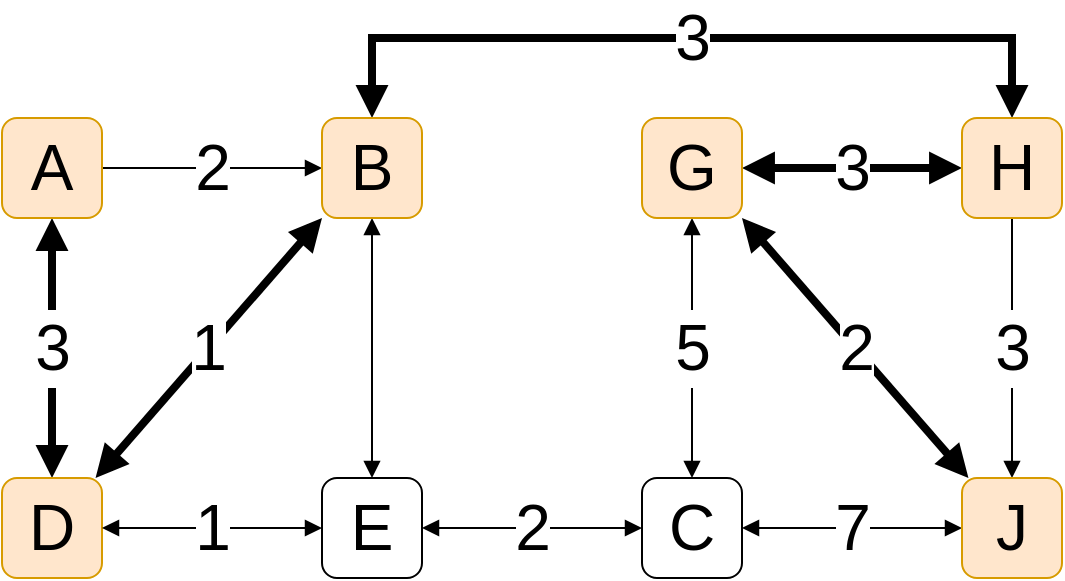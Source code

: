 <mxfile version="14.1.8" type="device"><diagram id="5h5cSOaQOON82jvXlbz1" name="Page-1"><mxGraphModel dx="1086" dy="816" grid="1" gridSize="10" guides="1" tooltips="1" connect="1" arrows="1" fold="1" page="1" pageScale="1" pageWidth="827" pageHeight="1169" math="0" shadow="0"><root><mxCell id="0"/><mxCell id="1" parent="0"/><mxCell id="04okqpb2MOzK3fCzUSRF-9" value="3" style="edgeStyle=orthogonalEdgeStyle;rounded=0;orthogonalLoop=1;jettySize=auto;html=1;fontSize=32;startArrow=block;startFill=1;endArrow=block;endFill=1;strokeWidth=4;" edge="1" parent="1" source="04okqpb2MOzK3fCzUSRF-1" target="04okqpb2MOzK3fCzUSRF-2"><mxGeometry relative="1" as="geometry"/></mxCell><mxCell id="04okqpb2MOzK3fCzUSRF-10" value="2" style="edgeStyle=orthogonalEdgeStyle;rounded=0;orthogonalLoop=1;jettySize=auto;html=1;entryX=0;entryY=0.5;entryDx=0;entryDy=0;startArrow=none;startFill=0;endArrow=block;endFill=1;fontSize=32;" edge="1" parent="1" source="04okqpb2MOzK3fCzUSRF-1" target="04okqpb2MOzK3fCzUSRF-3"><mxGeometry relative="1" as="geometry"/></mxCell><mxCell id="04okqpb2MOzK3fCzUSRF-1" value="A" style="shape=ext;rounded=1;html=1;whiteSpace=wrap;fontSize=32;fillColor=#ffe6cc;strokeColor=#d79b00;" vertex="1" parent="1"><mxGeometry x="140" y="100" width="50" height="50" as="geometry"/></mxCell><mxCell id="04okqpb2MOzK3fCzUSRF-13" value="1" style="rounded=0;orthogonalLoop=1;jettySize=auto;html=1;entryX=0;entryY=1;entryDx=0;entryDy=0;startArrow=block;startFill=1;endArrow=block;endFill=1;fontSize=32;strokeWidth=4;" edge="1" parent="1" source="04okqpb2MOzK3fCzUSRF-2" target="04okqpb2MOzK3fCzUSRF-3"><mxGeometry relative="1" as="geometry"/></mxCell><mxCell id="04okqpb2MOzK3fCzUSRF-2" value="D" style="shape=ext;rounded=1;html=1;whiteSpace=wrap;fontSize=32;fillColor=#ffe6cc;strokeColor=#d79b00;" vertex="1" parent="1"><mxGeometry x="140" y="280" width="50" height="50" as="geometry"/></mxCell><mxCell id="04okqpb2MOzK3fCzUSRF-11" style="edgeStyle=orthogonalEdgeStyle;rounded=0;orthogonalLoop=1;jettySize=auto;html=1;startArrow=block;startFill=1;endArrow=block;endFill=1;fontSize=32;" edge="1" parent="1" source="04okqpb2MOzK3fCzUSRF-3" target="04okqpb2MOzK3fCzUSRF-4"><mxGeometry relative="1" as="geometry"/></mxCell><mxCell id="04okqpb2MOzK3fCzUSRF-20" value="3" style="edgeStyle=none;rounded=0;orthogonalLoop=1;jettySize=auto;html=1;entryX=0.5;entryY=0;entryDx=0;entryDy=0;startArrow=block;startFill=1;endArrow=block;endFill=1;strokeColor=#000000;fontSize=32;strokeWidth=4;" edge="1" parent="1" source="04okqpb2MOzK3fCzUSRF-3" target="04okqpb2MOzK3fCzUSRF-7"><mxGeometry relative="1" as="geometry"><Array as="points"><mxPoint x="325" y="60"/><mxPoint x="645" y="60"/></Array></mxGeometry></mxCell><mxCell id="04okqpb2MOzK3fCzUSRF-3" value="B" style="shape=ext;rounded=1;html=1;whiteSpace=wrap;fontSize=32;fillColor=#ffe6cc;strokeColor=#d79b00;" vertex="1" parent="1"><mxGeometry x="300" y="100" width="50" height="50" as="geometry"/></mxCell><mxCell id="04okqpb2MOzK3fCzUSRF-12" value="1" style="edgeStyle=orthogonalEdgeStyle;rounded=0;orthogonalLoop=1;jettySize=auto;html=1;entryX=1;entryY=0.5;entryDx=0;entryDy=0;startArrow=block;startFill=1;endArrow=block;endFill=1;fontSize=32;" edge="1" parent="1" source="04okqpb2MOzK3fCzUSRF-4" target="04okqpb2MOzK3fCzUSRF-2"><mxGeometry relative="1" as="geometry"/></mxCell><mxCell id="04okqpb2MOzK3fCzUSRF-14" value="2" style="edgeStyle=none;rounded=0;orthogonalLoop=1;jettySize=auto;html=1;entryX=0;entryY=0.5;entryDx=0;entryDy=0;startArrow=block;startFill=1;endArrow=block;endFill=1;strokeColor=#000000;fontSize=32;" edge="1" parent="1" source="04okqpb2MOzK3fCzUSRF-4" target="04okqpb2MOzK3fCzUSRF-5"><mxGeometry relative="1" as="geometry"/></mxCell><mxCell id="04okqpb2MOzK3fCzUSRF-4" value="E" style="shape=ext;rounded=1;html=1;whiteSpace=wrap;fontSize=32;" vertex="1" parent="1"><mxGeometry x="300" y="280" width="50" height="50" as="geometry"/></mxCell><mxCell id="04okqpb2MOzK3fCzUSRF-15" value="5" style="edgeStyle=none;rounded=0;orthogonalLoop=1;jettySize=auto;html=1;startArrow=block;startFill=1;endArrow=block;endFill=1;strokeColor=#000000;fontSize=32;" edge="1" parent="1" source="04okqpb2MOzK3fCzUSRF-5" target="04okqpb2MOzK3fCzUSRF-6"><mxGeometry relative="1" as="geometry"/></mxCell><mxCell id="04okqpb2MOzK3fCzUSRF-5" value="C" style="shape=ext;rounded=1;html=1;whiteSpace=wrap;fontSize=32;" vertex="1" parent="1"><mxGeometry x="460" y="280" width="50" height="50" as="geometry"/></mxCell><mxCell id="04okqpb2MOzK3fCzUSRF-16" value="3" style="edgeStyle=none;rounded=0;orthogonalLoop=1;jettySize=auto;html=1;entryX=0;entryY=0.5;entryDx=0;entryDy=0;startArrow=block;startFill=1;endArrow=block;endFill=1;strokeColor=#000000;fontSize=32;strokeWidth=4;" edge="1" parent="1" source="04okqpb2MOzK3fCzUSRF-6" target="04okqpb2MOzK3fCzUSRF-7"><mxGeometry relative="1" as="geometry"/></mxCell><mxCell id="04okqpb2MOzK3fCzUSRF-6" value="G" style="shape=ext;rounded=1;html=1;whiteSpace=wrap;fontSize=32;fillColor=#ffe6cc;strokeColor=#d79b00;" vertex="1" parent="1"><mxGeometry x="460" y="100" width="50" height="50" as="geometry"/></mxCell><mxCell id="04okqpb2MOzK3fCzUSRF-17" value="3" style="edgeStyle=none;rounded=0;orthogonalLoop=1;jettySize=auto;html=1;startArrow=none;startFill=0;endArrow=block;endFill=1;strokeColor=#000000;fontSize=32;" edge="1" parent="1" source="04okqpb2MOzK3fCzUSRF-7" target="04okqpb2MOzK3fCzUSRF-8"><mxGeometry relative="1" as="geometry"/></mxCell><mxCell id="04okqpb2MOzK3fCzUSRF-7" value="H" style="shape=ext;rounded=1;html=1;whiteSpace=wrap;fontSize=32;fillColor=#ffe6cc;strokeColor=#d79b00;" vertex="1" parent="1"><mxGeometry x="620" y="100" width="50" height="50" as="geometry"/></mxCell><mxCell id="04okqpb2MOzK3fCzUSRF-18" value="7" style="edgeStyle=none;rounded=0;orthogonalLoop=1;jettySize=auto;html=1;entryX=1;entryY=0.5;entryDx=0;entryDy=0;startArrow=block;startFill=1;endArrow=block;endFill=1;strokeColor=#000000;fontSize=32;" edge="1" parent="1" source="04okqpb2MOzK3fCzUSRF-8" target="04okqpb2MOzK3fCzUSRF-5"><mxGeometry relative="1" as="geometry"/></mxCell><mxCell id="04okqpb2MOzK3fCzUSRF-19" value="2" style="edgeStyle=none;rounded=0;orthogonalLoop=1;jettySize=auto;html=1;entryX=1;entryY=1;entryDx=0;entryDy=0;startArrow=block;startFill=1;endArrow=block;endFill=1;strokeColor=#000000;fontSize=32;strokeWidth=4;" edge="1" parent="1" source="04okqpb2MOzK3fCzUSRF-8" target="04okqpb2MOzK3fCzUSRF-6"><mxGeometry relative="1" as="geometry"/></mxCell><mxCell id="04okqpb2MOzK3fCzUSRF-8" value="J" style="shape=ext;rounded=1;html=1;whiteSpace=wrap;fontSize=32;fillColor=#ffe6cc;strokeColor=#d79b00;" vertex="1" parent="1"><mxGeometry x="620" y="280" width="50" height="50" as="geometry"/></mxCell></root></mxGraphModel></diagram></mxfile>